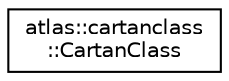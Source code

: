digraph "Graphical Class Hierarchy"
{
  edge [fontname="Helvetica",fontsize="10",labelfontname="Helvetica",labelfontsize="10"];
  node [fontname="Helvetica",fontsize="10",shape=record];
  rankdir="LR";
  Node1 [label="atlas::cartanclass\l::CartanClass",height=0.2,width=0.4,color="black", fillcolor="white", style="filled",URL="$classatlas_1_1cartanclass_1_1CartanClass.html"];
}
